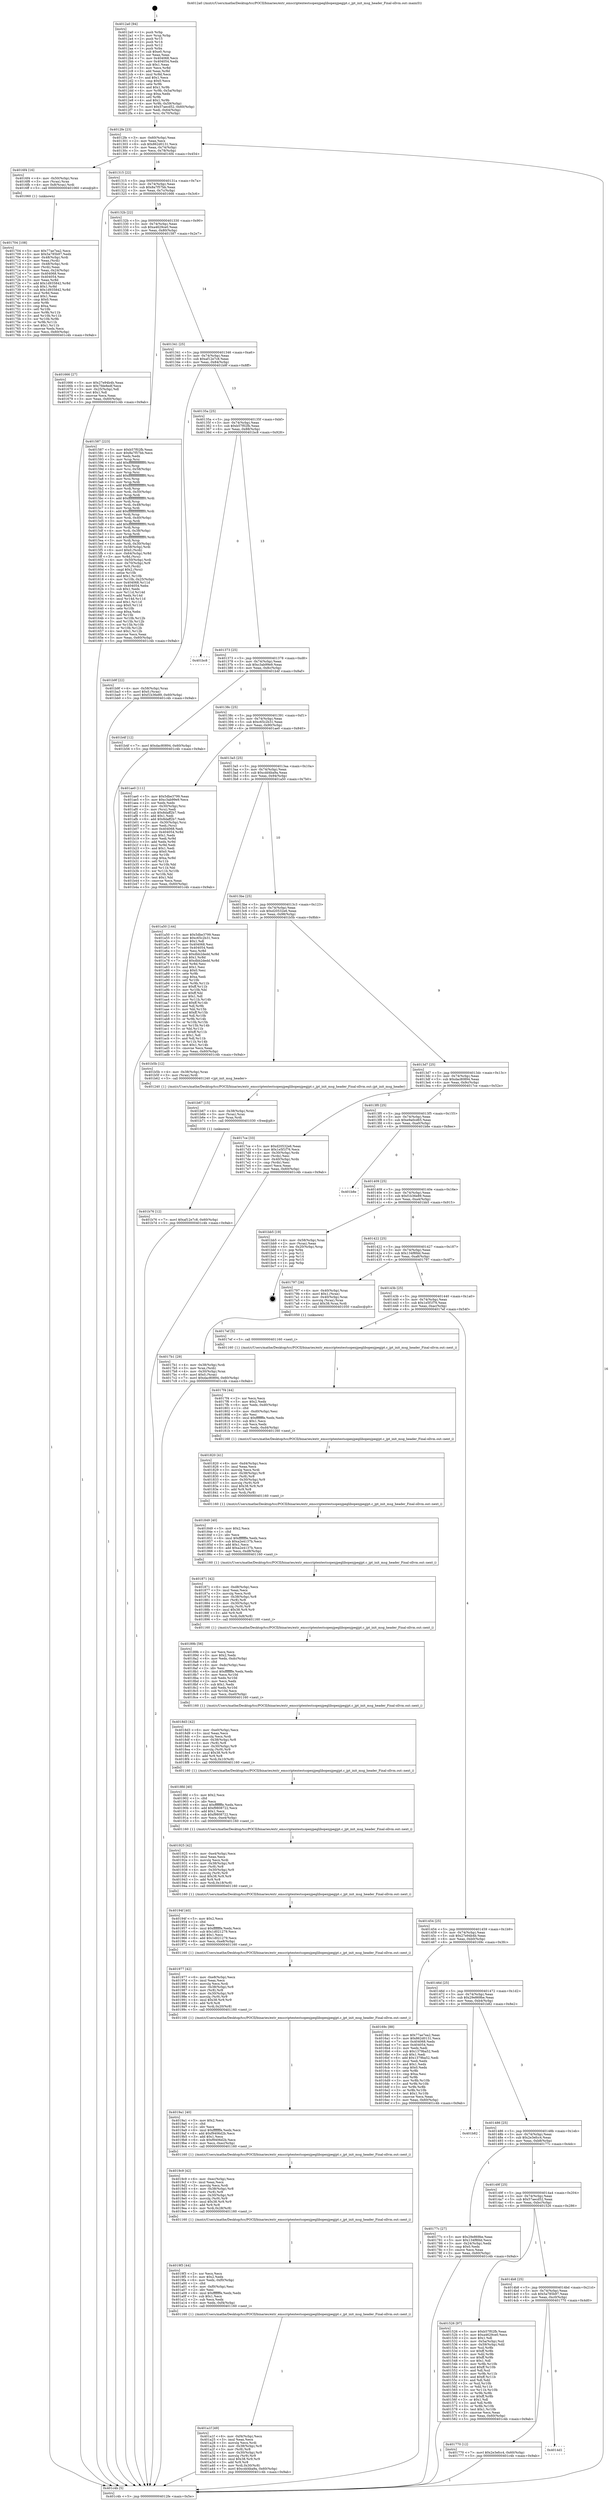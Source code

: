 digraph "0x4012a0" {
  label = "0x4012a0 (/mnt/c/Users/mathe/Desktop/tcc/POCII/binaries/extr_emscriptentestsopenjpeglibopenjpegjpt.c_jpt_init_msg_header_Final-ollvm.out::main(0))"
  labelloc = "t"
  node[shape=record]

  Entry [label="",width=0.3,height=0.3,shape=circle,fillcolor=black,style=filled]
  "0x4012fe" [label="{
     0x4012fe [23]\l
     | [instrs]\l
     &nbsp;&nbsp;0x4012fe \<+3\>: mov -0x60(%rbp),%eax\l
     &nbsp;&nbsp;0x401301 \<+2\>: mov %eax,%ecx\l
     &nbsp;&nbsp;0x401303 \<+6\>: sub $0x862d0131,%ecx\l
     &nbsp;&nbsp;0x401309 \<+3\>: mov %eax,-0x74(%rbp)\l
     &nbsp;&nbsp;0x40130c \<+3\>: mov %ecx,-0x78(%rbp)\l
     &nbsp;&nbsp;0x40130f \<+6\>: je 00000000004016f4 \<main+0x454\>\l
  }"]
  "0x4016f4" [label="{
     0x4016f4 [16]\l
     | [instrs]\l
     &nbsp;&nbsp;0x4016f4 \<+4\>: mov -0x50(%rbp),%rax\l
     &nbsp;&nbsp;0x4016f8 \<+3\>: mov (%rax),%rax\l
     &nbsp;&nbsp;0x4016fb \<+4\>: mov 0x8(%rax),%rdi\l
     &nbsp;&nbsp;0x4016ff \<+5\>: call 0000000000401060 \<atoi@plt\>\l
     | [calls]\l
     &nbsp;&nbsp;0x401060 \{1\} (unknown)\l
  }"]
  "0x401315" [label="{
     0x401315 [22]\l
     | [instrs]\l
     &nbsp;&nbsp;0x401315 \<+5\>: jmp 000000000040131a \<main+0x7a\>\l
     &nbsp;&nbsp;0x40131a \<+3\>: mov -0x74(%rbp),%eax\l
     &nbsp;&nbsp;0x40131d \<+5\>: sub $0x8a7f57bb,%eax\l
     &nbsp;&nbsp;0x401322 \<+3\>: mov %eax,-0x7c(%rbp)\l
     &nbsp;&nbsp;0x401325 \<+6\>: je 0000000000401666 \<main+0x3c6\>\l
  }"]
  Exit [label="",width=0.3,height=0.3,shape=circle,fillcolor=black,style=filled,peripheries=2]
  "0x401666" [label="{
     0x401666 [27]\l
     | [instrs]\l
     &nbsp;&nbsp;0x401666 \<+5\>: mov $0x27e94b4b,%eax\l
     &nbsp;&nbsp;0x40166b \<+5\>: mov $0x7fde8edf,%ecx\l
     &nbsp;&nbsp;0x401670 \<+3\>: mov -0x25(%rbp),%dl\l
     &nbsp;&nbsp;0x401673 \<+3\>: test $0x1,%dl\l
     &nbsp;&nbsp;0x401676 \<+3\>: cmovne %ecx,%eax\l
     &nbsp;&nbsp;0x401679 \<+3\>: mov %eax,-0x60(%rbp)\l
     &nbsp;&nbsp;0x40167c \<+5\>: jmp 0000000000401c4b \<main+0x9ab\>\l
  }"]
  "0x40132b" [label="{
     0x40132b [22]\l
     | [instrs]\l
     &nbsp;&nbsp;0x40132b \<+5\>: jmp 0000000000401330 \<main+0x90\>\l
     &nbsp;&nbsp;0x401330 \<+3\>: mov -0x74(%rbp),%eax\l
     &nbsp;&nbsp;0x401333 \<+5\>: sub $0xa4629ce0,%eax\l
     &nbsp;&nbsp;0x401338 \<+3\>: mov %eax,-0x80(%rbp)\l
     &nbsp;&nbsp;0x40133b \<+6\>: je 0000000000401587 \<main+0x2e7\>\l
  }"]
  "0x401b76" [label="{
     0x401b76 [12]\l
     | [instrs]\l
     &nbsp;&nbsp;0x401b76 \<+7\>: movl $0xaf12e7c8,-0x60(%rbp)\l
     &nbsp;&nbsp;0x401b7d \<+5\>: jmp 0000000000401c4b \<main+0x9ab\>\l
  }"]
  "0x401587" [label="{
     0x401587 [223]\l
     | [instrs]\l
     &nbsp;&nbsp;0x401587 \<+5\>: mov $0xb57f02fb,%eax\l
     &nbsp;&nbsp;0x40158c \<+5\>: mov $0x8a7f57bb,%ecx\l
     &nbsp;&nbsp;0x401591 \<+2\>: xor %edx,%edx\l
     &nbsp;&nbsp;0x401593 \<+3\>: mov %rsp,%rsi\l
     &nbsp;&nbsp;0x401596 \<+4\>: add $0xfffffffffffffff0,%rsi\l
     &nbsp;&nbsp;0x40159a \<+3\>: mov %rsi,%rsp\l
     &nbsp;&nbsp;0x40159d \<+4\>: mov %rsi,-0x58(%rbp)\l
     &nbsp;&nbsp;0x4015a1 \<+3\>: mov %rsp,%rsi\l
     &nbsp;&nbsp;0x4015a4 \<+4\>: add $0xfffffffffffffff0,%rsi\l
     &nbsp;&nbsp;0x4015a8 \<+3\>: mov %rsi,%rsp\l
     &nbsp;&nbsp;0x4015ab \<+3\>: mov %rsp,%rdi\l
     &nbsp;&nbsp;0x4015ae \<+4\>: add $0xfffffffffffffff0,%rdi\l
     &nbsp;&nbsp;0x4015b2 \<+3\>: mov %rdi,%rsp\l
     &nbsp;&nbsp;0x4015b5 \<+4\>: mov %rdi,-0x50(%rbp)\l
     &nbsp;&nbsp;0x4015b9 \<+3\>: mov %rsp,%rdi\l
     &nbsp;&nbsp;0x4015bc \<+4\>: add $0xfffffffffffffff0,%rdi\l
     &nbsp;&nbsp;0x4015c0 \<+3\>: mov %rdi,%rsp\l
     &nbsp;&nbsp;0x4015c3 \<+4\>: mov %rdi,-0x48(%rbp)\l
     &nbsp;&nbsp;0x4015c7 \<+3\>: mov %rsp,%rdi\l
     &nbsp;&nbsp;0x4015ca \<+4\>: add $0xfffffffffffffff0,%rdi\l
     &nbsp;&nbsp;0x4015ce \<+3\>: mov %rdi,%rsp\l
     &nbsp;&nbsp;0x4015d1 \<+4\>: mov %rdi,-0x40(%rbp)\l
     &nbsp;&nbsp;0x4015d5 \<+3\>: mov %rsp,%rdi\l
     &nbsp;&nbsp;0x4015d8 \<+4\>: add $0xfffffffffffffff0,%rdi\l
     &nbsp;&nbsp;0x4015dc \<+3\>: mov %rdi,%rsp\l
     &nbsp;&nbsp;0x4015df \<+4\>: mov %rdi,-0x38(%rbp)\l
     &nbsp;&nbsp;0x4015e3 \<+3\>: mov %rsp,%rdi\l
     &nbsp;&nbsp;0x4015e6 \<+4\>: add $0xfffffffffffffff0,%rdi\l
     &nbsp;&nbsp;0x4015ea \<+3\>: mov %rdi,%rsp\l
     &nbsp;&nbsp;0x4015ed \<+4\>: mov %rdi,-0x30(%rbp)\l
     &nbsp;&nbsp;0x4015f1 \<+4\>: mov -0x58(%rbp),%rdi\l
     &nbsp;&nbsp;0x4015f5 \<+6\>: movl $0x0,(%rdi)\l
     &nbsp;&nbsp;0x4015fb \<+4\>: mov -0x64(%rbp),%r8d\l
     &nbsp;&nbsp;0x4015ff \<+3\>: mov %r8d,(%rsi)\l
     &nbsp;&nbsp;0x401602 \<+4\>: mov -0x50(%rbp),%rdi\l
     &nbsp;&nbsp;0x401606 \<+4\>: mov -0x70(%rbp),%r9\l
     &nbsp;&nbsp;0x40160a \<+3\>: mov %r9,(%rdi)\l
     &nbsp;&nbsp;0x40160d \<+3\>: cmpl $0x2,(%rsi)\l
     &nbsp;&nbsp;0x401610 \<+4\>: setne %r10b\l
     &nbsp;&nbsp;0x401614 \<+4\>: and $0x1,%r10b\l
     &nbsp;&nbsp;0x401618 \<+4\>: mov %r10b,-0x25(%rbp)\l
     &nbsp;&nbsp;0x40161c \<+8\>: mov 0x404068,%r11d\l
     &nbsp;&nbsp;0x401624 \<+7\>: mov 0x404054,%ebx\l
     &nbsp;&nbsp;0x40162b \<+3\>: sub $0x1,%edx\l
     &nbsp;&nbsp;0x40162e \<+3\>: mov %r11d,%r14d\l
     &nbsp;&nbsp;0x401631 \<+3\>: add %edx,%r14d\l
     &nbsp;&nbsp;0x401634 \<+4\>: imul %r14d,%r11d\l
     &nbsp;&nbsp;0x401638 \<+4\>: and $0x1,%r11d\l
     &nbsp;&nbsp;0x40163c \<+4\>: cmp $0x0,%r11d\l
     &nbsp;&nbsp;0x401640 \<+4\>: sete %r10b\l
     &nbsp;&nbsp;0x401644 \<+3\>: cmp $0xa,%ebx\l
     &nbsp;&nbsp;0x401647 \<+4\>: setl %r15b\l
     &nbsp;&nbsp;0x40164b \<+3\>: mov %r10b,%r12b\l
     &nbsp;&nbsp;0x40164e \<+3\>: and %r15b,%r12b\l
     &nbsp;&nbsp;0x401651 \<+3\>: xor %r15b,%r10b\l
     &nbsp;&nbsp;0x401654 \<+3\>: or %r10b,%r12b\l
     &nbsp;&nbsp;0x401657 \<+4\>: test $0x1,%r12b\l
     &nbsp;&nbsp;0x40165b \<+3\>: cmovne %ecx,%eax\l
     &nbsp;&nbsp;0x40165e \<+3\>: mov %eax,-0x60(%rbp)\l
     &nbsp;&nbsp;0x401661 \<+5\>: jmp 0000000000401c4b \<main+0x9ab\>\l
  }"]
  "0x401341" [label="{
     0x401341 [25]\l
     | [instrs]\l
     &nbsp;&nbsp;0x401341 \<+5\>: jmp 0000000000401346 \<main+0xa6\>\l
     &nbsp;&nbsp;0x401346 \<+3\>: mov -0x74(%rbp),%eax\l
     &nbsp;&nbsp;0x401349 \<+5\>: sub $0xaf12e7c8,%eax\l
     &nbsp;&nbsp;0x40134e \<+6\>: mov %eax,-0x84(%rbp)\l
     &nbsp;&nbsp;0x401354 \<+6\>: je 0000000000401b9f \<main+0x8ff\>\l
  }"]
  "0x401b67" [label="{
     0x401b67 [15]\l
     | [instrs]\l
     &nbsp;&nbsp;0x401b67 \<+4\>: mov -0x38(%rbp),%rax\l
     &nbsp;&nbsp;0x401b6b \<+3\>: mov (%rax),%rax\l
     &nbsp;&nbsp;0x401b6e \<+3\>: mov %rax,%rdi\l
     &nbsp;&nbsp;0x401b71 \<+5\>: call 0000000000401030 \<free@plt\>\l
     | [calls]\l
     &nbsp;&nbsp;0x401030 \{1\} (unknown)\l
  }"]
  "0x401b9f" [label="{
     0x401b9f [22]\l
     | [instrs]\l
     &nbsp;&nbsp;0x401b9f \<+4\>: mov -0x58(%rbp),%rax\l
     &nbsp;&nbsp;0x401ba3 \<+6\>: movl $0x0,(%rax)\l
     &nbsp;&nbsp;0x401ba9 \<+7\>: movl $0xf1b36e89,-0x60(%rbp)\l
     &nbsp;&nbsp;0x401bb0 \<+5\>: jmp 0000000000401c4b \<main+0x9ab\>\l
  }"]
  "0x40135a" [label="{
     0x40135a [25]\l
     | [instrs]\l
     &nbsp;&nbsp;0x40135a \<+5\>: jmp 000000000040135f \<main+0xbf\>\l
     &nbsp;&nbsp;0x40135f \<+3\>: mov -0x74(%rbp),%eax\l
     &nbsp;&nbsp;0x401362 \<+5\>: sub $0xb57f02fb,%eax\l
     &nbsp;&nbsp;0x401367 \<+6\>: mov %eax,-0x88(%rbp)\l
     &nbsp;&nbsp;0x40136d \<+6\>: je 0000000000401bc8 \<main+0x928\>\l
  }"]
  "0x401a1f" [label="{
     0x401a1f [49]\l
     | [instrs]\l
     &nbsp;&nbsp;0x401a1f \<+6\>: mov -0xf4(%rbp),%ecx\l
     &nbsp;&nbsp;0x401a25 \<+3\>: imul %eax,%ecx\l
     &nbsp;&nbsp;0x401a28 \<+3\>: movslq %ecx,%rdi\l
     &nbsp;&nbsp;0x401a2b \<+4\>: mov -0x38(%rbp),%r8\l
     &nbsp;&nbsp;0x401a2f \<+3\>: mov (%r8),%r8\l
     &nbsp;&nbsp;0x401a32 \<+4\>: mov -0x30(%rbp),%r9\l
     &nbsp;&nbsp;0x401a36 \<+3\>: movslq (%r9),%r9\l
     &nbsp;&nbsp;0x401a39 \<+4\>: imul $0x38,%r9,%r9\l
     &nbsp;&nbsp;0x401a3d \<+3\>: add %r9,%r8\l
     &nbsp;&nbsp;0x401a40 \<+4\>: mov %rdi,0x30(%r8)\l
     &nbsp;&nbsp;0x401a44 \<+7\>: movl $0xcdd4ba9a,-0x60(%rbp)\l
     &nbsp;&nbsp;0x401a4b \<+5\>: jmp 0000000000401c4b \<main+0x9ab\>\l
  }"]
  "0x401bc8" [label="{
     0x401bc8\l
  }", style=dashed]
  "0x401373" [label="{
     0x401373 [25]\l
     | [instrs]\l
     &nbsp;&nbsp;0x401373 \<+5\>: jmp 0000000000401378 \<main+0xd8\>\l
     &nbsp;&nbsp;0x401378 \<+3\>: mov -0x74(%rbp),%eax\l
     &nbsp;&nbsp;0x40137b \<+5\>: sub $0xc3ab99e9,%eax\l
     &nbsp;&nbsp;0x401380 \<+6\>: mov %eax,-0x8c(%rbp)\l
     &nbsp;&nbsp;0x401386 \<+6\>: je 0000000000401b4f \<main+0x8af\>\l
  }"]
  "0x4019f3" [label="{
     0x4019f3 [44]\l
     | [instrs]\l
     &nbsp;&nbsp;0x4019f3 \<+2\>: xor %ecx,%ecx\l
     &nbsp;&nbsp;0x4019f5 \<+5\>: mov $0x2,%edx\l
     &nbsp;&nbsp;0x4019fa \<+6\>: mov %edx,-0xf0(%rbp)\l
     &nbsp;&nbsp;0x401a00 \<+1\>: cltd\l
     &nbsp;&nbsp;0x401a01 \<+6\>: mov -0xf0(%rbp),%esi\l
     &nbsp;&nbsp;0x401a07 \<+2\>: idiv %esi\l
     &nbsp;&nbsp;0x401a09 \<+6\>: imul $0xfffffffe,%edx,%edx\l
     &nbsp;&nbsp;0x401a0f \<+3\>: sub $0x1,%ecx\l
     &nbsp;&nbsp;0x401a12 \<+2\>: sub %ecx,%edx\l
     &nbsp;&nbsp;0x401a14 \<+6\>: mov %edx,-0xf4(%rbp)\l
     &nbsp;&nbsp;0x401a1a \<+5\>: call 0000000000401160 \<next_i\>\l
     | [calls]\l
     &nbsp;&nbsp;0x401160 \{1\} (/mnt/c/Users/mathe/Desktop/tcc/POCII/binaries/extr_emscriptentestsopenjpeglibopenjpegjpt.c_jpt_init_msg_header_Final-ollvm.out::next_i)\l
  }"]
  "0x401b4f" [label="{
     0x401b4f [12]\l
     | [instrs]\l
     &nbsp;&nbsp;0x401b4f \<+7\>: movl $0xdac80894,-0x60(%rbp)\l
     &nbsp;&nbsp;0x401b56 \<+5\>: jmp 0000000000401c4b \<main+0x9ab\>\l
  }"]
  "0x40138c" [label="{
     0x40138c [25]\l
     | [instrs]\l
     &nbsp;&nbsp;0x40138c \<+5\>: jmp 0000000000401391 \<main+0xf1\>\l
     &nbsp;&nbsp;0x401391 \<+3\>: mov -0x74(%rbp),%eax\l
     &nbsp;&nbsp;0x401394 \<+5\>: sub $0xc65c2b31,%eax\l
     &nbsp;&nbsp;0x401399 \<+6\>: mov %eax,-0x90(%rbp)\l
     &nbsp;&nbsp;0x40139f \<+6\>: je 0000000000401ae0 \<main+0x840\>\l
  }"]
  "0x4019c9" [label="{
     0x4019c9 [42]\l
     | [instrs]\l
     &nbsp;&nbsp;0x4019c9 \<+6\>: mov -0xec(%rbp),%ecx\l
     &nbsp;&nbsp;0x4019cf \<+3\>: imul %eax,%ecx\l
     &nbsp;&nbsp;0x4019d2 \<+3\>: movslq %ecx,%rdi\l
     &nbsp;&nbsp;0x4019d5 \<+4\>: mov -0x38(%rbp),%r8\l
     &nbsp;&nbsp;0x4019d9 \<+3\>: mov (%r8),%r8\l
     &nbsp;&nbsp;0x4019dc \<+4\>: mov -0x30(%rbp),%r9\l
     &nbsp;&nbsp;0x4019e0 \<+3\>: movslq (%r9),%r9\l
     &nbsp;&nbsp;0x4019e3 \<+4\>: imul $0x38,%r9,%r9\l
     &nbsp;&nbsp;0x4019e7 \<+3\>: add %r9,%r8\l
     &nbsp;&nbsp;0x4019ea \<+4\>: mov %rdi,0x28(%r8)\l
     &nbsp;&nbsp;0x4019ee \<+5\>: call 0000000000401160 \<next_i\>\l
     | [calls]\l
     &nbsp;&nbsp;0x401160 \{1\} (/mnt/c/Users/mathe/Desktop/tcc/POCII/binaries/extr_emscriptentestsopenjpeglibopenjpegjpt.c_jpt_init_msg_header_Final-ollvm.out::next_i)\l
  }"]
  "0x401ae0" [label="{
     0x401ae0 [111]\l
     | [instrs]\l
     &nbsp;&nbsp;0x401ae0 \<+5\>: mov $0x5dbe3799,%eax\l
     &nbsp;&nbsp;0x401ae5 \<+5\>: mov $0xc3ab99e9,%ecx\l
     &nbsp;&nbsp;0x401aea \<+2\>: xor %edx,%edx\l
     &nbsp;&nbsp;0x401aec \<+4\>: mov -0x30(%rbp),%rsi\l
     &nbsp;&nbsp;0x401af0 \<+2\>: mov (%rsi),%edi\l
     &nbsp;&nbsp;0x401af2 \<+6\>: sub $0x8daff2b7,%edi\l
     &nbsp;&nbsp;0x401af8 \<+3\>: add $0x1,%edi\l
     &nbsp;&nbsp;0x401afb \<+6\>: add $0x8daff2b7,%edi\l
     &nbsp;&nbsp;0x401b01 \<+4\>: mov -0x30(%rbp),%rsi\l
     &nbsp;&nbsp;0x401b05 \<+2\>: mov %edi,(%rsi)\l
     &nbsp;&nbsp;0x401b07 \<+7\>: mov 0x404068,%edi\l
     &nbsp;&nbsp;0x401b0e \<+8\>: mov 0x404054,%r8d\l
     &nbsp;&nbsp;0x401b16 \<+3\>: sub $0x1,%edx\l
     &nbsp;&nbsp;0x401b19 \<+3\>: mov %edi,%r9d\l
     &nbsp;&nbsp;0x401b1c \<+3\>: add %edx,%r9d\l
     &nbsp;&nbsp;0x401b1f \<+4\>: imul %r9d,%edi\l
     &nbsp;&nbsp;0x401b23 \<+3\>: and $0x1,%edi\l
     &nbsp;&nbsp;0x401b26 \<+3\>: cmp $0x0,%edi\l
     &nbsp;&nbsp;0x401b29 \<+4\>: sete %r10b\l
     &nbsp;&nbsp;0x401b2d \<+4\>: cmp $0xa,%r8d\l
     &nbsp;&nbsp;0x401b31 \<+4\>: setl %r11b\l
     &nbsp;&nbsp;0x401b35 \<+3\>: mov %r10b,%bl\l
     &nbsp;&nbsp;0x401b38 \<+3\>: and %r11b,%bl\l
     &nbsp;&nbsp;0x401b3b \<+3\>: xor %r11b,%r10b\l
     &nbsp;&nbsp;0x401b3e \<+3\>: or %r10b,%bl\l
     &nbsp;&nbsp;0x401b41 \<+3\>: test $0x1,%bl\l
     &nbsp;&nbsp;0x401b44 \<+3\>: cmovne %ecx,%eax\l
     &nbsp;&nbsp;0x401b47 \<+3\>: mov %eax,-0x60(%rbp)\l
     &nbsp;&nbsp;0x401b4a \<+5\>: jmp 0000000000401c4b \<main+0x9ab\>\l
  }"]
  "0x4013a5" [label="{
     0x4013a5 [25]\l
     | [instrs]\l
     &nbsp;&nbsp;0x4013a5 \<+5\>: jmp 00000000004013aa \<main+0x10a\>\l
     &nbsp;&nbsp;0x4013aa \<+3\>: mov -0x74(%rbp),%eax\l
     &nbsp;&nbsp;0x4013ad \<+5\>: sub $0xcdd4ba9a,%eax\l
     &nbsp;&nbsp;0x4013b2 \<+6\>: mov %eax,-0x94(%rbp)\l
     &nbsp;&nbsp;0x4013b8 \<+6\>: je 0000000000401a50 \<main+0x7b0\>\l
  }"]
  "0x4019a1" [label="{
     0x4019a1 [40]\l
     | [instrs]\l
     &nbsp;&nbsp;0x4019a1 \<+5\>: mov $0x2,%ecx\l
     &nbsp;&nbsp;0x4019a6 \<+1\>: cltd\l
     &nbsp;&nbsp;0x4019a7 \<+2\>: idiv %ecx\l
     &nbsp;&nbsp;0x4019a9 \<+6\>: imul $0xfffffffe,%edx,%ecx\l
     &nbsp;&nbsp;0x4019af \<+6\>: add $0xf9406d2b,%ecx\l
     &nbsp;&nbsp;0x4019b5 \<+3\>: add $0x1,%ecx\l
     &nbsp;&nbsp;0x4019b8 \<+6\>: sub $0xf9406d2b,%ecx\l
     &nbsp;&nbsp;0x4019be \<+6\>: mov %ecx,-0xec(%rbp)\l
     &nbsp;&nbsp;0x4019c4 \<+5\>: call 0000000000401160 \<next_i\>\l
     | [calls]\l
     &nbsp;&nbsp;0x401160 \{1\} (/mnt/c/Users/mathe/Desktop/tcc/POCII/binaries/extr_emscriptentestsopenjpeglibopenjpegjpt.c_jpt_init_msg_header_Final-ollvm.out::next_i)\l
  }"]
  "0x401a50" [label="{
     0x401a50 [144]\l
     | [instrs]\l
     &nbsp;&nbsp;0x401a50 \<+5\>: mov $0x5dbe3799,%eax\l
     &nbsp;&nbsp;0x401a55 \<+5\>: mov $0xc65c2b31,%ecx\l
     &nbsp;&nbsp;0x401a5a \<+2\>: mov $0x1,%dl\l
     &nbsp;&nbsp;0x401a5c \<+7\>: mov 0x404068,%esi\l
     &nbsp;&nbsp;0x401a63 \<+7\>: mov 0x404054,%edi\l
     &nbsp;&nbsp;0x401a6a \<+3\>: mov %esi,%r8d\l
     &nbsp;&nbsp;0x401a6d \<+7\>: sub $0xdbb2dedd,%r8d\l
     &nbsp;&nbsp;0x401a74 \<+4\>: sub $0x1,%r8d\l
     &nbsp;&nbsp;0x401a78 \<+7\>: add $0xdbb2dedd,%r8d\l
     &nbsp;&nbsp;0x401a7f \<+4\>: imul %r8d,%esi\l
     &nbsp;&nbsp;0x401a83 \<+3\>: and $0x1,%esi\l
     &nbsp;&nbsp;0x401a86 \<+3\>: cmp $0x0,%esi\l
     &nbsp;&nbsp;0x401a89 \<+4\>: sete %r9b\l
     &nbsp;&nbsp;0x401a8d \<+3\>: cmp $0xa,%edi\l
     &nbsp;&nbsp;0x401a90 \<+4\>: setl %r10b\l
     &nbsp;&nbsp;0x401a94 \<+3\>: mov %r9b,%r11b\l
     &nbsp;&nbsp;0x401a97 \<+4\>: xor $0xff,%r11b\l
     &nbsp;&nbsp;0x401a9b \<+3\>: mov %r10b,%bl\l
     &nbsp;&nbsp;0x401a9e \<+3\>: xor $0xff,%bl\l
     &nbsp;&nbsp;0x401aa1 \<+3\>: xor $0x1,%dl\l
     &nbsp;&nbsp;0x401aa4 \<+3\>: mov %r11b,%r14b\l
     &nbsp;&nbsp;0x401aa7 \<+4\>: and $0xff,%r14b\l
     &nbsp;&nbsp;0x401aab \<+3\>: and %dl,%r9b\l
     &nbsp;&nbsp;0x401aae \<+3\>: mov %bl,%r15b\l
     &nbsp;&nbsp;0x401ab1 \<+4\>: and $0xff,%r15b\l
     &nbsp;&nbsp;0x401ab5 \<+3\>: and %dl,%r10b\l
     &nbsp;&nbsp;0x401ab8 \<+3\>: or %r9b,%r14b\l
     &nbsp;&nbsp;0x401abb \<+3\>: or %r10b,%r15b\l
     &nbsp;&nbsp;0x401abe \<+3\>: xor %r15b,%r14b\l
     &nbsp;&nbsp;0x401ac1 \<+3\>: or %bl,%r11b\l
     &nbsp;&nbsp;0x401ac4 \<+4\>: xor $0xff,%r11b\l
     &nbsp;&nbsp;0x401ac8 \<+3\>: or $0x1,%dl\l
     &nbsp;&nbsp;0x401acb \<+3\>: and %dl,%r11b\l
     &nbsp;&nbsp;0x401ace \<+3\>: or %r11b,%r14b\l
     &nbsp;&nbsp;0x401ad1 \<+4\>: test $0x1,%r14b\l
     &nbsp;&nbsp;0x401ad5 \<+3\>: cmovne %ecx,%eax\l
     &nbsp;&nbsp;0x401ad8 \<+3\>: mov %eax,-0x60(%rbp)\l
     &nbsp;&nbsp;0x401adb \<+5\>: jmp 0000000000401c4b \<main+0x9ab\>\l
  }"]
  "0x4013be" [label="{
     0x4013be [25]\l
     | [instrs]\l
     &nbsp;&nbsp;0x4013be \<+5\>: jmp 00000000004013c3 \<main+0x123\>\l
     &nbsp;&nbsp;0x4013c3 \<+3\>: mov -0x74(%rbp),%eax\l
     &nbsp;&nbsp;0x4013c6 \<+5\>: sub $0xd20532e6,%eax\l
     &nbsp;&nbsp;0x4013cb \<+6\>: mov %eax,-0x98(%rbp)\l
     &nbsp;&nbsp;0x4013d1 \<+6\>: je 0000000000401b5b \<main+0x8bb\>\l
  }"]
  "0x401977" [label="{
     0x401977 [42]\l
     | [instrs]\l
     &nbsp;&nbsp;0x401977 \<+6\>: mov -0xe8(%rbp),%ecx\l
     &nbsp;&nbsp;0x40197d \<+3\>: imul %eax,%ecx\l
     &nbsp;&nbsp;0x401980 \<+3\>: movslq %ecx,%rdi\l
     &nbsp;&nbsp;0x401983 \<+4\>: mov -0x38(%rbp),%r8\l
     &nbsp;&nbsp;0x401987 \<+3\>: mov (%r8),%r8\l
     &nbsp;&nbsp;0x40198a \<+4\>: mov -0x30(%rbp),%r9\l
     &nbsp;&nbsp;0x40198e \<+3\>: movslq (%r9),%r9\l
     &nbsp;&nbsp;0x401991 \<+4\>: imul $0x38,%r9,%r9\l
     &nbsp;&nbsp;0x401995 \<+3\>: add %r9,%r8\l
     &nbsp;&nbsp;0x401998 \<+4\>: mov %rdi,0x20(%r8)\l
     &nbsp;&nbsp;0x40199c \<+5\>: call 0000000000401160 \<next_i\>\l
     | [calls]\l
     &nbsp;&nbsp;0x401160 \{1\} (/mnt/c/Users/mathe/Desktop/tcc/POCII/binaries/extr_emscriptentestsopenjpeglibopenjpegjpt.c_jpt_init_msg_header_Final-ollvm.out::next_i)\l
  }"]
  "0x401b5b" [label="{
     0x401b5b [12]\l
     | [instrs]\l
     &nbsp;&nbsp;0x401b5b \<+4\>: mov -0x38(%rbp),%rax\l
     &nbsp;&nbsp;0x401b5f \<+3\>: mov (%rax),%rdi\l
     &nbsp;&nbsp;0x401b62 \<+5\>: call 0000000000401240 \<jpt_init_msg_header\>\l
     | [calls]\l
     &nbsp;&nbsp;0x401240 \{1\} (/mnt/c/Users/mathe/Desktop/tcc/POCII/binaries/extr_emscriptentestsopenjpeglibopenjpegjpt.c_jpt_init_msg_header_Final-ollvm.out::jpt_init_msg_header)\l
  }"]
  "0x4013d7" [label="{
     0x4013d7 [25]\l
     | [instrs]\l
     &nbsp;&nbsp;0x4013d7 \<+5\>: jmp 00000000004013dc \<main+0x13c\>\l
     &nbsp;&nbsp;0x4013dc \<+3\>: mov -0x74(%rbp),%eax\l
     &nbsp;&nbsp;0x4013df \<+5\>: sub $0xdac80894,%eax\l
     &nbsp;&nbsp;0x4013e4 \<+6\>: mov %eax,-0x9c(%rbp)\l
     &nbsp;&nbsp;0x4013ea \<+6\>: je 00000000004017ce \<main+0x52e\>\l
  }"]
  "0x40194f" [label="{
     0x40194f [40]\l
     | [instrs]\l
     &nbsp;&nbsp;0x40194f \<+5\>: mov $0x2,%ecx\l
     &nbsp;&nbsp;0x401954 \<+1\>: cltd\l
     &nbsp;&nbsp;0x401955 \<+2\>: idiv %ecx\l
     &nbsp;&nbsp;0x401957 \<+6\>: imul $0xfffffffe,%edx,%ecx\l
     &nbsp;&nbsp;0x40195d \<+6\>: sub $0x1d021279,%ecx\l
     &nbsp;&nbsp;0x401963 \<+3\>: add $0x1,%ecx\l
     &nbsp;&nbsp;0x401966 \<+6\>: add $0x1d021279,%ecx\l
     &nbsp;&nbsp;0x40196c \<+6\>: mov %ecx,-0xe8(%rbp)\l
     &nbsp;&nbsp;0x401972 \<+5\>: call 0000000000401160 \<next_i\>\l
     | [calls]\l
     &nbsp;&nbsp;0x401160 \{1\} (/mnt/c/Users/mathe/Desktop/tcc/POCII/binaries/extr_emscriptentestsopenjpeglibopenjpegjpt.c_jpt_init_msg_header_Final-ollvm.out::next_i)\l
  }"]
  "0x4017ce" [label="{
     0x4017ce [33]\l
     | [instrs]\l
     &nbsp;&nbsp;0x4017ce \<+5\>: mov $0xd20532e6,%eax\l
     &nbsp;&nbsp;0x4017d3 \<+5\>: mov $0x1e5f1f76,%ecx\l
     &nbsp;&nbsp;0x4017d8 \<+4\>: mov -0x30(%rbp),%rdx\l
     &nbsp;&nbsp;0x4017dc \<+2\>: mov (%rdx),%esi\l
     &nbsp;&nbsp;0x4017de \<+4\>: mov -0x40(%rbp),%rdx\l
     &nbsp;&nbsp;0x4017e2 \<+2\>: cmp (%rdx),%esi\l
     &nbsp;&nbsp;0x4017e4 \<+3\>: cmovl %ecx,%eax\l
     &nbsp;&nbsp;0x4017e7 \<+3\>: mov %eax,-0x60(%rbp)\l
     &nbsp;&nbsp;0x4017ea \<+5\>: jmp 0000000000401c4b \<main+0x9ab\>\l
  }"]
  "0x4013f0" [label="{
     0x4013f0 [25]\l
     | [instrs]\l
     &nbsp;&nbsp;0x4013f0 \<+5\>: jmp 00000000004013f5 \<main+0x155\>\l
     &nbsp;&nbsp;0x4013f5 \<+3\>: mov -0x74(%rbp),%eax\l
     &nbsp;&nbsp;0x4013f8 \<+5\>: sub $0xe9a0cd65,%eax\l
     &nbsp;&nbsp;0x4013fd \<+6\>: mov %eax,-0xa0(%rbp)\l
     &nbsp;&nbsp;0x401403 \<+6\>: je 0000000000401b8e \<main+0x8ee\>\l
  }"]
  "0x401925" [label="{
     0x401925 [42]\l
     | [instrs]\l
     &nbsp;&nbsp;0x401925 \<+6\>: mov -0xe4(%rbp),%ecx\l
     &nbsp;&nbsp;0x40192b \<+3\>: imul %eax,%ecx\l
     &nbsp;&nbsp;0x40192e \<+3\>: movslq %ecx,%rdi\l
     &nbsp;&nbsp;0x401931 \<+4\>: mov -0x38(%rbp),%r8\l
     &nbsp;&nbsp;0x401935 \<+3\>: mov (%r8),%r8\l
     &nbsp;&nbsp;0x401938 \<+4\>: mov -0x30(%rbp),%r9\l
     &nbsp;&nbsp;0x40193c \<+3\>: movslq (%r9),%r9\l
     &nbsp;&nbsp;0x40193f \<+4\>: imul $0x38,%r9,%r9\l
     &nbsp;&nbsp;0x401943 \<+3\>: add %r9,%r8\l
     &nbsp;&nbsp;0x401946 \<+4\>: mov %rdi,0x18(%r8)\l
     &nbsp;&nbsp;0x40194a \<+5\>: call 0000000000401160 \<next_i\>\l
     | [calls]\l
     &nbsp;&nbsp;0x401160 \{1\} (/mnt/c/Users/mathe/Desktop/tcc/POCII/binaries/extr_emscriptentestsopenjpeglibopenjpegjpt.c_jpt_init_msg_header_Final-ollvm.out::next_i)\l
  }"]
  "0x401b8e" [label="{
     0x401b8e\l
  }", style=dashed]
  "0x401409" [label="{
     0x401409 [25]\l
     | [instrs]\l
     &nbsp;&nbsp;0x401409 \<+5\>: jmp 000000000040140e \<main+0x16e\>\l
     &nbsp;&nbsp;0x40140e \<+3\>: mov -0x74(%rbp),%eax\l
     &nbsp;&nbsp;0x401411 \<+5\>: sub $0xf1b36e89,%eax\l
     &nbsp;&nbsp;0x401416 \<+6\>: mov %eax,-0xa4(%rbp)\l
     &nbsp;&nbsp;0x40141c \<+6\>: je 0000000000401bb5 \<main+0x915\>\l
  }"]
  "0x4018fd" [label="{
     0x4018fd [40]\l
     | [instrs]\l
     &nbsp;&nbsp;0x4018fd \<+5\>: mov $0x2,%ecx\l
     &nbsp;&nbsp;0x401902 \<+1\>: cltd\l
     &nbsp;&nbsp;0x401903 \<+2\>: idiv %ecx\l
     &nbsp;&nbsp;0x401905 \<+6\>: imul $0xfffffffe,%edx,%ecx\l
     &nbsp;&nbsp;0x40190b \<+6\>: add $0xf9808722,%ecx\l
     &nbsp;&nbsp;0x401911 \<+3\>: add $0x1,%ecx\l
     &nbsp;&nbsp;0x401914 \<+6\>: sub $0xf9808722,%ecx\l
     &nbsp;&nbsp;0x40191a \<+6\>: mov %ecx,-0xe4(%rbp)\l
     &nbsp;&nbsp;0x401920 \<+5\>: call 0000000000401160 \<next_i\>\l
     | [calls]\l
     &nbsp;&nbsp;0x401160 \{1\} (/mnt/c/Users/mathe/Desktop/tcc/POCII/binaries/extr_emscriptentestsopenjpeglibopenjpegjpt.c_jpt_init_msg_header_Final-ollvm.out::next_i)\l
  }"]
  "0x401bb5" [label="{
     0x401bb5 [19]\l
     | [instrs]\l
     &nbsp;&nbsp;0x401bb5 \<+4\>: mov -0x58(%rbp),%rax\l
     &nbsp;&nbsp;0x401bb9 \<+2\>: mov (%rax),%eax\l
     &nbsp;&nbsp;0x401bbb \<+4\>: lea -0x20(%rbp),%rsp\l
     &nbsp;&nbsp;0x401bbf \<+1\>: pop %rbx\l
     &nbsp;&nbsp;0x401bc0 \<+2\>: pop %r12\l
     &nbsp;&nbsp;0x401bc2 \<+2\>: pop %r14\l
     &nbsp;&nbsp;0x401bc4 \<+2\>: pop %r15\l
     &nbsp;&nbsp;0x401bc6 \<+1\>: pop %rbp\l
     &nbsp;&nbsp;0x401bc7 \<+1\>: ret\l
  }"]
  "0x401422" [label="{
     0x401422 [25]\l
     | [instrs]\l
     &nbsp;&nbsp;0x401422 \<+5\>: jmp 0000000000401427 \<main+0x187\>\l
     &nbsp;&nbsp;0x401427 \<+3\>: mov -0x74(%rbp),%eax\l
     &nbsp;&nbsp;0x40142a \<+5\>: sub $0x134f8fdd,%eax\l
     &nbsp;&nbsp;0x40142f \<+6\>: mov %eax,-0xa8(%rbp)\l
     &nbsp;&nbsp;0x401435 \<+6\>: je 0000000000401797 \<main+0x4f7\>\l
  }"]
  "0x4018d3" [label="{
     0x4018d3 [42]\l
     | [instrs]\l
     &nbsp;&nbsp;0x4018d3 \<+6\>: mov -0xe0(%rbp),%ecx\l
     &nbsp;&nbsp;0x4018d9 \<+3\>: imul %eax,%ecx\l
     &nbsp;&nbsp;0x4018dc \<+3\>: movslq %ecx,%rdi\l
     &nbsp;&nbsp;0x4018df \<+4\>: mov -0x38(%rbp),%r8\l
     &nbsp;&nbsp;0x4018e3 \<+3\>: mov (%r8),%r8\l
     &nbsp;&nbsp;0x4018e6 \<+4\>: mov -0x30(%rbp),%r9\l
     &nbsp;&nbsp;0x4018ea \<+3\>: movslq (%r9),%r9\l
     &nbsp;&nbsp;0x4018ed \<+4\>: imul $0x38,%r9,%r9\l
     &nbsp;&nbsp;0x4018f1 \<+3\>: add %r9,%r8\l
     &nbsp;&nbsp;0x4018f4 \<+4\>: mov %rdi,0x10(%r8)\l
     &nbsp;&nbsp;0x4018f8 \<+5\>: call 0000000000401160 \<next_i\>\l
     | [calls]\l
     &nbsp;&nbsp;0x401160 \{1\} (/mnt/c/Users/mathe/Desktop/tcc/POCII/binaries/extr_emscriptentestsopenjpeglibopenjpegjpt.c_jpt_init_msg_header_Final-ollvm.out::next_i)\l
  }"]
  "0x401797" [label="{
     0x401797 [26]\l
     | [instrs]\l
     &nbsp;&nbsp;0x401797 \<+4\>: mov -0x40(%rbp),%rax\l
     &nbsp;&nbsp;0x40179b \<+6\>: movl $0x1,(%rax)\l
     &nbsp;&nbsp;0x4017a1 \<+4\>: mov -0x40(%rbp),%rax\l
     &nbsp;&nbsp;0x4017a5 \<+3\>: movslq (%rax),%rax\l
     &nbsp;&nbsp;0x4017a8 \<+4\>: imul $0x38,%rax,%rdi\l
     &nbsp;&nbsp;0x4017ac \<+5\>: call 0000000000401050 \<malloc@plt\>\l
     | [calls]\l
     &nbsp;&nbsp;0x401050 \{1\} (unknown)\l
  }"]
  "0x40143b" [label="{
     0x40143b [25]\l
     | [instrs]\l
     &nbsp;&nbsp;0x40143b \<+5\>: jmp 0000000000401440 \<main+0x1a0\>\l
     &nbsp;&nbsp;0x401440 \<+3\>: mov -0x74(%rbp),%eax\l
     &nbsp;&nbsp;0x401443 \<+5\>: sub $0x1e5f1f76,%eax\l
     &nbsp;&nbsp;0x401448 \<+6\>: mov %eax,-0xac(%rbp)\l
     &nbsp;&nbsp;0x40144e \<+6\>: je 00000000004017ef \<main+0x54f\>\l
  }"]
  "0x40189b" [label="{
     0x40189b [56]\l
     | [instrs]\l
     &nbsp;&nbsp;0x40189b \<+2\>: xor %ecx,%ecx\l
     &nbsp;&nbsp;0x40189d \<+5\>: mov $0x2,%edx\l
     &nbsp;&nbsp;0x4018a2 \<+6\>: mov %edx,-0xdc(%rbp)\l
     &nbsp;&nbsp;0x4018a8 \<+1\>: cltd\l
     &nbsp;&nbsp;0x4018a9 \<+6\>: mov -0xdc(%rbp),%esi\l
     &nbsp;&nbsp;0x4018af \<+2\>: idiv %esi\l
     &nbsp;&nbsp;0x4018b1 \<+6\>: imul $0xfffffffe,%edx,%edx\l
     &nbsp;&nbsp;0x4018b7 \<+3\>: mov %ecx,%r10d\l
     &nbsp;&nbsp;0x4018ba \<+3\>: sub %edx,%r10d\l
     &nbsp;&nbsp;0x4018bd \<+2\>: mov %ecx,%edx\l
     &nbsp;&nbsp;0x4018bf \<+3\>: sub $0x1,%edx\l
     &nbsp;&nbsp;0x4018c2 \<+3\>: add %edx,%r10d\l
     &nbsp;&nbsp;0x4018c5 \<+3\>: sub %r10d,%ecx\l
     &nbsp;&nbsp;0x4018c8 \<+6\>: mov %ecx,-0xe0(%rbp)\l
     &nbsp;&nbsp;0x4018ce \<+5\>: call 0000000000401160 \<next_i\>\l
     | [calls]\l
     &nbsp;&nbsp;0x401160 \{1\} (/mnt/c/Users/mathe/Desktop/tcc/POCII/binaries/extr_emscriptentestsopenjpeglibopenjpegjpt.c_jpt_init_msg_header_Final-ollvm.out::next_i)\l
  }"]
  "0x4017ef" [label="{
     0x4017ef [5]\l
     | [instrs]\l
     &nbsp;&nbsp;0x4017ef \<+5\>: call 0000000000401160 \<next_i\>\l
     | [calls]\l
     &nbsp;&nbsp;0x401160 \{1\} (/mnt/c/Users/mathe/Desktop/tcc/POCII/binaries/extr_emscriptentestsopenjpeglibopenjpegjpt.c_jpt_init_msg_header_Final-ollvm.out::next_i)\l
  }"]
  "0x401454" [label="{
     0x401454 [25]\l
     | [instrs]\l
     &nbsp;&nbsp;0x401454 \<+5\>: jmp 0000000000401459 \<main+0x1b9\>\l
     &nbsp;&nbsp;0x401459 \<+3\>: mov -0x74(%rbp),%eax\l
     &nbsp;&nbsp;0x40145c \<+5\>: sub $0x27e94b4b,%eax\l
     &nbsp;&nbsp;0x401461 \<+6\>: mov %eax,-0xb0(%rbp)\l
     &nbsp;&nbsp;0x401467 \<+6\>: je 000000000040169c \<main+0x3fc\>\l
  }"]
  "0x401871" [label="{
     0x401871 [42]\l
     | [instrs]\l
     &nbsp;&nbsp;0x401871 \<+6\>: mov -0xd8(%rbp),%ecx\l
     &nbsp;&nbsp;0x401877 \<+3\>: imul %eax,%ecx\l
     &nbsp;&nbsp;0x40187a \<+3\>: movslq %ecx,%rdi\l
     &nbsp;&nbsp;0x40187d \<+4\>: mov -0x38(%rbp),%r8\l
     &nbsp;&nbsp;0x401881 \<+3\>: mov (%r8),%r8\l
     &nbsp;&nbsp;0x401884 \<+4\>: mov -0x30(%rbp),%r9\l
     &nbsp;&nbsp;0x401888 \<+3\>: movslq (%r9),%r9\l
     &nbsp;&nbsp;0x40188b \<+4\>: imul $0x38,%r9,%r9\l
     &nbsp;&nbsp;0x40188f \<+3\>: add %r9,%r8\l
     &nbsp;&nbsp;0x401892 \<+4\>: mov %rdi,0x8(%r8)\l
     &nbsp;&nbsp;0x401896 \<+5\>: call 0000000000401160 \<next_i\>\l
     | [calls]\l
     &nbsp;&nbsp;0x401160 \{1\} (/mnt/c/Users/mathe/Desktop/tcc/POCII/binaries/extr_emscriptentestsopenjpeglibopenjpegjpt.c_jpt_init_msg_header_Final-ollvm.out::next_i)\l
  }"]
  "0x40169c" [label="{
     0x40169c [88]\l
     | [instrs]\l
     &nbsp;&nbsp;0x40169c \<+5\>: mov $0x77ae7ea2,%eax\l
     &nbsp;&nbsp;0x4016a1 \<+5\>: mov $0x862d0131,%ecx\l
     &nbsp;&nbsp;0x4016a6 \<+7\>: mov 0x404068,%edx\l
     &nbsp;&nbsp;0x4016ad \<+7\>: mov 0x404054,%esi\l
     &nbsp;&nbsp;0x4016b4 \<+2\>: mov %edx,%edi\l
     &nbsp;&nbsp;0x4016b6 \<+6\>: sub $0x1379ba52,%edi\l
     &nbsp;&nbsp;0x4016bc \<+3\>: sub $0x1,%edi\l
     &nbsp;&nbsp;0x4016bf \<+6\>: add $0x1379ba52,%edi\l
     &nbsp;&nbsp;0x4016c5 \<+3\>: imul %edi,%edx\l
     &nbsp;&nbsp;0x4016c8 \<+3\>: and $0x1,%edx\l
     &nbsp;&nbsp;0x4016cb \<+3\>: cmp $0x0,%edx\l
     &nbsp;&nbsp;0x4016ce \<+4\>: sete %r8b\l
     &nbsp;&nbsp;0x4016d2 \<+3\>: cmp $0xa,%esi\l
     &nbsp;&nbsp;0x4016d5 \<+4\>: setl %r9b\l
     &nbsp;&nbsp;0x4016d9 \<+3\>: mov %r8b,%r10b\l
     &nbsp;&nbsp;0x4016dc \<+3\>: and %r9b,%r10b\l
     &nbsp;&nbsp;0x4016df \<+3\>: xor %r9b,%r8b\l
     &nbsp;&nbsp;0x4016e2 \<+3\>: or %r8b,%r10b\l
     &nbsp;&nbsp;0x4016e5 \<+4\>: test $0x1,%r10b\l
     &nbsp;&nbsp;0x4016e9 \<+3\>: cmovne %ecx,%eax\l
     &nbsp;&nbsp;0x4016ec \<+3\>: mov %eax,-0x60(%rbp)\l
     &nbsp;&nbsp;0x4016ef \<+5\>: jmp 0000000000401c4b \<main+0x9ab\>\l
  }"]
  "0x40146d" [label="{
     0x40146d [25]\l
     | [instrs]\l
     &nbsp;&nbsp;0x40146d \<+5\>: jmp 0000000000401472 \<main+0x1d2\>\l
     &nbsp;&nbsp;0x401472 \<+3\>: mov -0x74(%rbp),%eax\l
     &nbsp;&nbsp;0x401475 \<+5\>: sub $0x29e869be,%eax\l
     &nbsp;&nbsp;0x40147a \<+6\>: mov %eax,-0xb4(%rbp)\l
     &nbsp;&nbsp;0x401480 \<+6\>: je 0000000000401b82 \<main+0x8e2\>\l
  }"]
  "0x401849" [label="{
     0x401849 [40]\l
     | [instrs]\l
     &nbsp;&nbsp;0x401849 \<+5\>: mov $0x2,%ecx\l
     &nbsp;&nbsp;0x40184e \<+1\>: cltd\l
     &nbsp;&nbsp;0x40184f \<+2\>: idiv %ecx\l
     &nbsp;&nbsp;0x401851 \<+6\>: imul $0xfffffffe,%edx,%ecx\l
     &nbsp;&nbsp;0x401857 \<+6\>: sub $0xa2e4137b,%ecx\l
     &nbsp;&nbsp;0x40185d \<+3\>: add $0x1,%ecx\l
     &nbsp;&nbsp;0x401860 \<+6\>: add $0xa2e4137b,%ecx\l
     &nbsp;&nbsp;0x401866 \<+6\>: mov %ecx,-0xd8(%rbp)\l
     &nbsp;&nbsp;0x40186c \<+5\>: call 0000000000401160 \<next_i\>\l
     | [calls]\l
     &nbsp;&nbsp;0x401160 \{1\} (/mnt/c/Users/mathe/Desktop/tcc/POCII/binaries/extr_emscriptentestsopenjpeglibopenjpegjpt.c_jpt_init_msg_header_Final-ollvm.out::next_i)\l
  }"]
  "0x401b82" [label="{
     0x401b82\l
  }", style=dashed]
  "0x401486" [label="{
     0x401486 [25]\l
     | [instrs]\l
     &nbsp;&nbsp;0x401486 \<+5\>: jmp 000000000040148b \<main+0x1eb\>\l
     &nbsp;&nbsp;0x40148b \<+3\>: mov -0x74(%rbp),%eax\l
     &nbsp;&nbsp;0x40148e \<+5\>: sub $0x2e3efcc4,%eax\l
     &nbsp;&nbsp;0x401493 \<+6\>: mov %eax,-0xb8(%rbp)\l
     &nbsp;&nbsp;0x401499 \<+6\>: je 000000000040177c \<main+0x4dc\>\l
  }"]
  "0x401820" [label="{
     0x401820 [41]\l
     | [instrs]\l
     &nbsp;&nbsp;0x401820 \<+6\>: mov -0xd4(%rbp),%ecx\l
     &nbsp;&nbsp;0x401826 \<+3\>: imul %eax,%ecx\l
     &nbsp;&nbsp;0x401829 \<+3\>: movslq %ecx,%rdi\l
     &nbsp;&nbsp;0x40182c \<+4\>: mov -0x38(%rbp),%r8\l
     &nbsp;&nbsp;0x401830 \<+3\>: mov (%r8),%r8\l
     &nbsp;&nbsp;0x401833 \<+4\>: mov -0x30(%rbp),%r9\l
     &nbsp;&nbsp;0x401837 \<+3\>: movslq (%r9),%r9\l
     &nbsp;&nbsp;0x40183a \<+4\>: imul $0x38,%r9,%r9\l
     &nbsp;&nbsp;0x40183e \<+3\>: add %r9,%r8\l
     &nbsp;&nbsp;0x401841 \<+3\>: mov %rdi,(%r8)\l
     &nbsp;&nbsp;0x401844 \<+5\>: call 0000000000401160 \<next_i\>\l
     | [calls]\l
     &nbsp;&nbsp;0x401160 \{1\} (/mnt/c/Users/mathe/Desktop/tcc/POCII/binaries/extr_emscriptentestsopenjpeglibopenjpegjpt.c_jpt_init_msg_header_Final-ollvm.out::next_i)\l
  }"]
  "0x40177c" [label="{
     0x40177c [27]\l
     | [instrs]\l
     &nbsp;&nbsp;0x40177c \<+5\>: mov $0x29e869be,%eax\l
     &nbsp;&nbsp;0x401781 \<+5\>: mov $0x134f8fdd,%ecx\l
     &nbsp;&nbsp;0x401786 \<+3\>: mov -0x24(%rbp),%edx\l
     &nbsp;&nbsp;0x401789 \<+3\>: cmp $0x0,%edx\l
     &nbsp;&nbsp;0x40178c \<+3\>: cmove %ecx,%eax\l
     &nbsp;&nbsp;0x40178f \<+3\>: mov %eax,-0x60(%rbp)\l
     &nbsp;&nbsp;0x401792 \<+5\>: jmp 0000000000401c4b \<main+0x9ab\>\l
  }"]
  "0x40149f" [label="{
     0x40149f [25]\l
     | [instrs]\l
     &nbsp;&nbsp;0x40149f \<+5\>: jmp 00000000004014a4 \<main+0x204\>\l
     &nbsp;&nbsp;0x4014a4 \<+3\>: mov -0x74(%rbp),%eax\l
     &nbsp;&nbsp;0x4014a7 \<+5\>: sub $0x57aecd52,%eax\l
     &nbsp;&nbsp;0x4014ac \<+6\>: mov %eax,-0xbc(%rbp)\l
     &nbsp;&nbsp;0x4014b2 \<+6\>: je 0000000000401526 \<main+0x286\>\l
  }"]
  "0x4017f4" [label="{
     0x4017f4 [44]\l
     | [instrs]\l
     &nbsp;&nbsp;0x4017f4 \<+2\>: xor %ecx,%ecx\l
     &nbsp;&nbsp;0x4017f6 \<+5\>: mov $0x2,%edx\l
     &nbsp;&nbsp;0x4017fb \<+6\>: mov %edx,-0xd0(%rbp)\l
     &nbsp;&nbsp;0x401801 \<+1\>: cltd\l
     &nbsp;&nbsp;0x401802 \<+6\>: mov -0xd0(%rbp),%esi\l
     &nbsp;&nbsp;0x401808 \<+2\>: idiv %esi\l
     &nbsp;&nbsp;0x40180a \<+6\>: imul $0xfffffffe,%edx,%edx\l
     &nbsp;&nbsp;0x401810 \<+3\>: sub $0x1,%ecx\l
     &nbsp;&nbsp;0x401813 \<+2\>: sub %ecx,%edx\l
     &nbsp;&nbsp;0x401815 \<+6\>: mov %edx,-0xd4(%rbp)\l
     &nbsp;&nbsp;0x40181b \<+5\>: call 0000000000401160 \<next_i\>\l
     | [calls]\l
     &nbsp;&nbsp;0x401160 \{1\} (/mnt/c/Users/mathe/Desktop/tcc/POCII/binaries/extr_emscriptentestsopenjpeglibopenjpegjpt.c_jpt_init_msg_header_Final-ollvm.out::next_i)\l
  }"]
  "0x401526" [label="{
     0x401526 [97]\l
     | [instrs]\l
     &nbsp;&nbsp;0x401526 \<+5\>: mov $0xb57f02fb,%eax\l
     &nbsp;&nbsp;0x40152b \<+5\>: mov $0xa4629ce0,%ecx\l
     &nbsp;&nbsp;0x401530 \<+2\>: mov $0x1,%dl\l
     &nbsp;&nbsp;0x401532 \<+4\>: mov -0x5a(%rbp),%sil\l
     &nbsp;&nbsp;0x401536 \<+4\>: mov -0x59(%rbp),%dil\l
     &nbsp;&nbsp;0x40153a \<+3\>: mov %sil,%r8b\l
     &nbsp;&nbsp;0x40153d \<+4\>: xor $0xff,%r8b\l
     &nbsp;&nbsp;0x401541 \<+3\>: mov %dil,%r9b\l
     &nbsp;&nbsp;0x401544 \<+4\>: xor $0xff,%r9b\l
     &nbsp;&nbsp;0x401548 \<+3\>: xor $0x1,%dl\l
     &nbsp;&nbsp;0x40154b \<+3\>: mov %r8b,%r10b\l
     &nbsp;&nbsp;0x40154e \<+4\>: and $0xff,%r10b\l
     &nbsp;&nbsp;0x401552 \<+3\>: and %dl,%sil\l
     &nbsp;&nbsp;0x401555 \<+3\>: mov %r9b,%r11b\l
     &nbsp;&nbsp;0x401558 \<+4\>: and $0xff,%r11b\l
     &nbsp;&nbsp;0x40155c \<+3\>: and %dl,%dil\l
     &nbsp;&nbsp;0x40155f \<+3\>: or %sil,%r10b\l
     &nbsp;&nbsp;0x401562 \<+3\>: or %dil,%r11b\l
     &nbsp;&nbsp;0x401565 \<+3\>: xor %r11b,%r10b\l
     &nbsp;&nbsp;0x401568 \<+3\>: or %r9b,%r8b\l
     &nbsp;&nbsp;0x40156b \<+4\>: xor $0xff,%r8b\l
     &nbsp;&nbsp;0x40156f \<+3\>: or $0x1,%dl\l
     &nbsp;&nbsp;0x401572 \<+3\>: and %dl,%r8b\l
     &nbsp;&nbsp;0x401575 \<+3\>: or %r8b,%r10b\l
     &nbsp;&nbsp;0x401578 \<+4\>: test $0x1,%r10b\l
     &nbsp;&nbsp;0x40157c \<+3\>: cmovne %ecx,%eax\l
     &nbsp;&nbsp;0x40157f \<+3\>: mov %eax,-0x60(%rbp)\l
     &nbsp;&nbsp;0x401582 \<+5\>: jmp 0000000000401c4b \<main+0x9ab\>\l
  }"]
  "0x4014b8" [label="{
     0x4014b8 [25]\l
     | [instrs]\l
     &nbsp;&nbsp;0x4014b8 \<+5\>: jmp 00000000004014bd \<main+0x21d\>\l
     &nbsp;&nbsp;0x4014bd \<+3\>: mov -0x74(%rbp),%eax\l
     &nbsp;&nbsp;0x4014c0 \<+5\>: sub $0x5a785b97,%eax\l
     &nbsp;&nbsp;0x4014c5 \<+6\>: mov %eax,-0xc0(%rbp)\l
     &nbsp;&nbsp;0x4014cb \<+6\>: je 0000000000401770 \<main+0x4d0\>\l
  }"]
  "0x401c4b" [label="{
     0x401c4b [5]\l
     | [instrs]\l
     &nbsp;&nbsp;0x401c4b \<+5\>: jmp 00000000004012fe \<main+0x5e\>\l
  }"]
  "0x4012a0" [label="{
     0x4012a0 [94]\l
     | [instrs]\l
     &nbsp;&nbsp;0x4012a0 \<+1\>: push %rbp\l
     &nbsp;&nbsp;0x4012a1 \<+3\>: mov %rsp,%rbp\l
     &nbsp;&nbsp;0x4012a4 \<+2\>: push %r15\l
     &nbsp;&nbsp;0x4012a6 \<+2\>: push %r14\l
     &nbsp;&nbsp;0x4012a8 \<+2\>: push %r12\l
     &nbsp;&nbsp;0x4012aa \<+1\>: push %rbx\l
     &nbsp;&nbsp;0x4012ab \<+7\>: sub $0xe0,%rsp\l
     &nbsp;&nbsp;0x4012b2 \<+2\>: xor %eax,%eax\l
     &nbsp;&nbsp;0x4012b4 \<+7\>: mov 0x404068,%ecx\l
     &nbsp;&nbsp;0x4012bb \<+7\>: mov 0x404054,%edx\l
     &nbsp;&nbsp;0x4012c2 \<+3\>: sub $0x1,%eax\l
     &nbsp;&nbsp;0x4012c5 \<+3\>: mov %ecx,%r8d\l
     &nbsp;&nbsp;0x4012c8 \<+3\>: add %eax,%r8d\l
     &nbsp;&nbsp;0x4012cb \<+4\>: imul %r8d,%ecx\l
     &nbsp;&nbsp;0x4012cf \<+3\>: and $0x1,%ecx\l
     &nbsp;&nbsp;0x4012d2 \<+3\>: cmp $0x0,%ecx\l
     &nbsp;&nbsp;0x4012d5 \<+4\>: sete %r9b\l
     &nbsp;&nbsp;0x4012d9 \<+4\>: and $0x1,%r9b\l
     &nbsp;&nbsp;0x4012dd \<+4\>: mov %r9b,-0x5a(%rbp)\l
     &nbsp;&nbsp;0x4012e1 \<+3\>: cmp $0xa,%edx\l
     &nbsp;&nbsp;0x4012e4 \<+4\>: setl %r9b\l
     &nbsp;&nbsp;0x4012e8 \<+4\>: and $0x1,%r9b\l
     &nbsp;&nbsp;0x4012ec \<+4\>: mov %r9b,-0x59(%rbp)\l
     &nbsp;&nbsp;0x4012f0 \<+7\>: movl $0x57aecd52,-0x60(%rbp)\l
     &nbsp;&nbsp;0x4012f7 \<+3\>: mov %edi,-0x64(%rbp)\l
     &nbsp;&nbsp;0x4012fa \<+4\>: mov %rsi,-0x70(%rbp)\l
  }"]
  "0x401704" [label="{
     0x401704 [108]\l
     | [instrs]\l
     &nbsp;&nbsp;0x401704 \<+5\>: mov $0x77ae7ea2,%ecx\l
     &nbsp;&nbsp;0x401709 \<+5\>: mov $0x5a785b97,%edx\l
     &nbsp;&nbsp;0x40170e \<+4\>: mov -0x48(%rbp),%rdi\l
     &nbsp;&nbsp;0x401712 \<+2\>: mov %eax,(%rdi)\l
     &nbsp;&nbsp;0x401714 \<+4\>: mov -0x48(%rbp),%rdi\l
     &nbsp;&nbsp;0x401718 \<+2\>: mov (%rdi),%eax\l
     &nbsp;&nbsp;0x40171a \<+3\>: mov %eax,-0x24(%rbp)\l
     &nbsp;&nbsp;0x40171d \<+7\>: mov 0x404068,%eax\l
     &nbsp;&nbsp;0x401724 \<+7\>: mov 0x404054,%esi\l
     &nbsp;&nbsp;0x40172b \<+3\>: mov %eax,%r8d\l
     &nbsp;&nbsp;0x40172e \<+7\>: add $0x1d935842,%r8d\l
     &nbsp;&nbsp;0x401735 \<+4\>: sub $0x1,%r8d\l
     &nbsp;&nbsp;0x401739 \<+7\>: sub $0x1d935842,%r8d\l
     &nbsp;&nbsp;0x401740 \<+4\>: imul %r8d,%eax\l
     &nbsp;&nbsp;0x401744 \<+3\>: and $0x1,%eax\l
     &nbsp;&nbsp;0x401747 \<+3\>: cmp $0x0,%eax\l
     &nbsp;&nbsp;0x40174a \<+4\>: sete %r9b\l
     &nbsp;&nbsp;0x40174e \<+3\>: cmp $0xa,%esi\l
     &nbsp;&nbsp;0x401751 \<+4\>: setl %r10b\l
     &nbsp;&nbsp;0x401755 \<+3\>: mov %r9b,%r11b\l
     &nbsp;&nbsp;0x401758 \<+3\>: and %r10b,%r11b\l
     &nbsp;&nbsp;0x40175b \<+3\>: xor %r10b,%r9b\l
     &nbsp;&nbsp;0x40175e \<+3\>: or %r9b,%r11b\l
     &nbsp;&nbsp;0x401761 \<+4\>: test $0x1,%r11b\l
     &nbsp;&nbsp;0x401765 \<+3\>: cmovne %edx,%ecx\l
     &nbsp;&nbsp;0x401768 \<+3\>: mov %ecx,-0x60(%rbp)\l
     &nbsp;&nbsp;0x40176b \<+5\>: jmp 0000000000401c4b \<main+0x9ab\>\l
  }"]
  "0x4017b1" [label="{
     0x4017b1 [29]\l
     | [instrs]\l
     &nbsp;&nbsp;0x4017b1 \<+4\>: mov -0x38(%rbp),%rdi\l
     &nbsp;&nbsp;0x4017b5 \<+3\>: mov %rax,(%rdi)\l
     &nbsp;&nbsp;0x4017b8 \<+4\>: mov -0x30(%rbp),%rax\l
     &nbsp;&nbsp;0x4017bc \<+6\>: movl $0x0,(%rax)\l
     &nbsp;&nbsp;0x4017c2 \<+7\>: movl $0xdac80894,-0x60(%rbp)\l
     &nbsp;&nbsp;0x4017c9 \<+5\>: jmp 0000000000401c4b \<main+0x9ab\>\l
  }"]
  "0x401770" [label="{
     0x401770 [12]\l
     | [instrs]\l
     &nbsp;&nbsp;0x401770 \<+7\>: movl $0x2e3efcc4,-0x60(%rbp)\l
     &nbsp;&nbsp;0x401777 \<+5\>: jmp 0000000000401c4b \<main+0x9ab\>\l
  }"]
  "0x4014d1" [label="{
     0x4014d1\l
  }", style=dashed]
  Entry -> "0x4012a0" [label=" 1"]
  "0x4012fe" -> "0x4016f4" [label=" 1"]
  "0x4012fe" -> "0x401315" [label=" 16"]
  "0x401bb5" -> Exit [label=" 1"]
  "0x401315" -> "0x401666" [label=" 1"]
  "0x401315" -> "0x40132b" [label=" 15"]
  "0x401b9f" -> "0x401c4b" [label=" 1"]
  "0x40132b" -> "0x401587" [label=" 1"]
  "0x40132b" -> "0x401341" [label=" 14"]
  "0x401b76" -> "0x401c4b" [label=" 1"]
  "0x401341" -> "0x401b9f" [label=" 1"]
  "0x401341" -> "0x40135a" [label=" 13"]
  "0x401b67" -> "0x401b76" [label=" 1"]
  "0x40135a" -> "0x401bc8" [label=" 0"]
  "0x40135a" -> "0x401373" [label=" 13"]
  "0x401b5b" -> "0x401b67" [label=" 1"]
  "0x401373" -> "0x401b4f" [label=" 1"]
  "0x401373" -> "0x40138c" [label=" 12"]
  "0x401b4f" -> "0x401c4b" [label=" 1"]
  "0x40138c" -> "0x401ae0" [label=" 1"]
  "0x40138c" -> "0x4013a5" [label=" 11"]
  "0x401ae0" -> "0x401c4b" [label=" 1"]
  "0x4013a5" -> "0x401a50" [label=" 1"]
  "0x4013a5" -> "0x4013be" [label=" 10"]
  "0x401a50" -> "0x401c4b" [label=" 1"]
  "0x4013be" -> "0x401b5b" [label=" 1"]
  "0x4013be" -> "0x4013d7" [label=" 9"]
  "0x401a1f" -> "0x401c4b" [label=" 1"]
  "0x4013d7" -> "0x4017ce" [label=" 2"]
  "0x4013d7" -> "0x4013f0" [label=" 7"]
  "0x4019f3" -> "0x401a1f" [label=" 1"]
  "0x4013f0" -> "0x401b8e" [label=" 0"]
  "0x4013f0" -> "0x401409" [label=" 7"]
  "0x4019c9" -> "0x4019f3" [label=" 1"]
  "0x401409" -> "0x401bb5" [label=" 1"]
  "0x401409" -> "0x401422" [label=" 6"]
  "0x4019a1" -> "0x4019c9" [label=" 1"]
  "0x401422" -> "0x401797" [label=" 1"]
  "0x401422" -> "0x40143b" [label=" 5"]
  "0x401977" -> "0x4019a1" [label=" 1"]
  "0x40143b" -> "0x4017ef" [label=" 1"]
  "0x40143b" -> "0x401454" [label=" 4"]
  "0x40194f" -> "0x401977" [label=" 1"]
  "0x401454" -> "0x40169c" [label=" 1"]
  "0x401454" -> "0x40146d" [label=" 3"]
  "0x401925" -> "0x40194f" [label=" 1"]
  "0x40146d" -> "0x401b82" [label=" 0"]
  "0x40146d" -> "0x401486" [label=" 3"]
  "0x4018fd" -> "0x401925" [label=" 1"]
  "0x401486" -> "0x40177c" [label=" 1"]
  "0x401486" -> "0x40149f" [label=" 2"]
  "0x4018d3" -> "0x4018fd" [label=" 1"]
  "0x40149f" -> "0x401526" [label=" 1"]
  "0x40149f" -> "0x4014b8" [label=" 1"]
  "0x401526" -> "0x401c4b" [label=" 1"]
  "0x4012a0" -> "0x4012fe" [label=" 1"]
  "0x401c4b" -> "0x4012fe" [label=" 16"]
  "0x401587" -> "0x401c4b" [label=" 1"]
  "0x401666" -> "0x401c4b" [label=" 1"]
  "0x40169c" -> "0x401c4b" [label=" 1"]
  "0x4016f4" -> "0x401704" [label=" 1"]
  "0x401704" -> "0x401c4b" [label=" 1"]
  "0x40189b" -> "0x4018d3" [label=" 1"]
  "0x4014b8" -> "0x401770" [label=" 1"]
  "0x4014b8" -> "0x4014d1" [label=" 0"]
  "0x401770" -> "0x401c4b" [label=" 1"]
  "0x40177c" -> "0x401c4b" [label=" 1"]
  "0x401797" -> "0x4017b1" [label=" 1"]
  "0x4017b1" -> "0x401c4b" [label=" 1"]
  "0x4017ce" -> "0x401c4b" [label=" 2"]
  "0x4017ef" -> "0x4017f4" [label=" 1"]
  "0x4017f4" -> "0x401820" [label=" 1"]
  "0x401820" -> "0x401849" [label=" 1"]
  "0x401849" -> "0x401871" [label=" 1"]
  "0x401871" -> "0x40189b" [label=" 1"]
}
